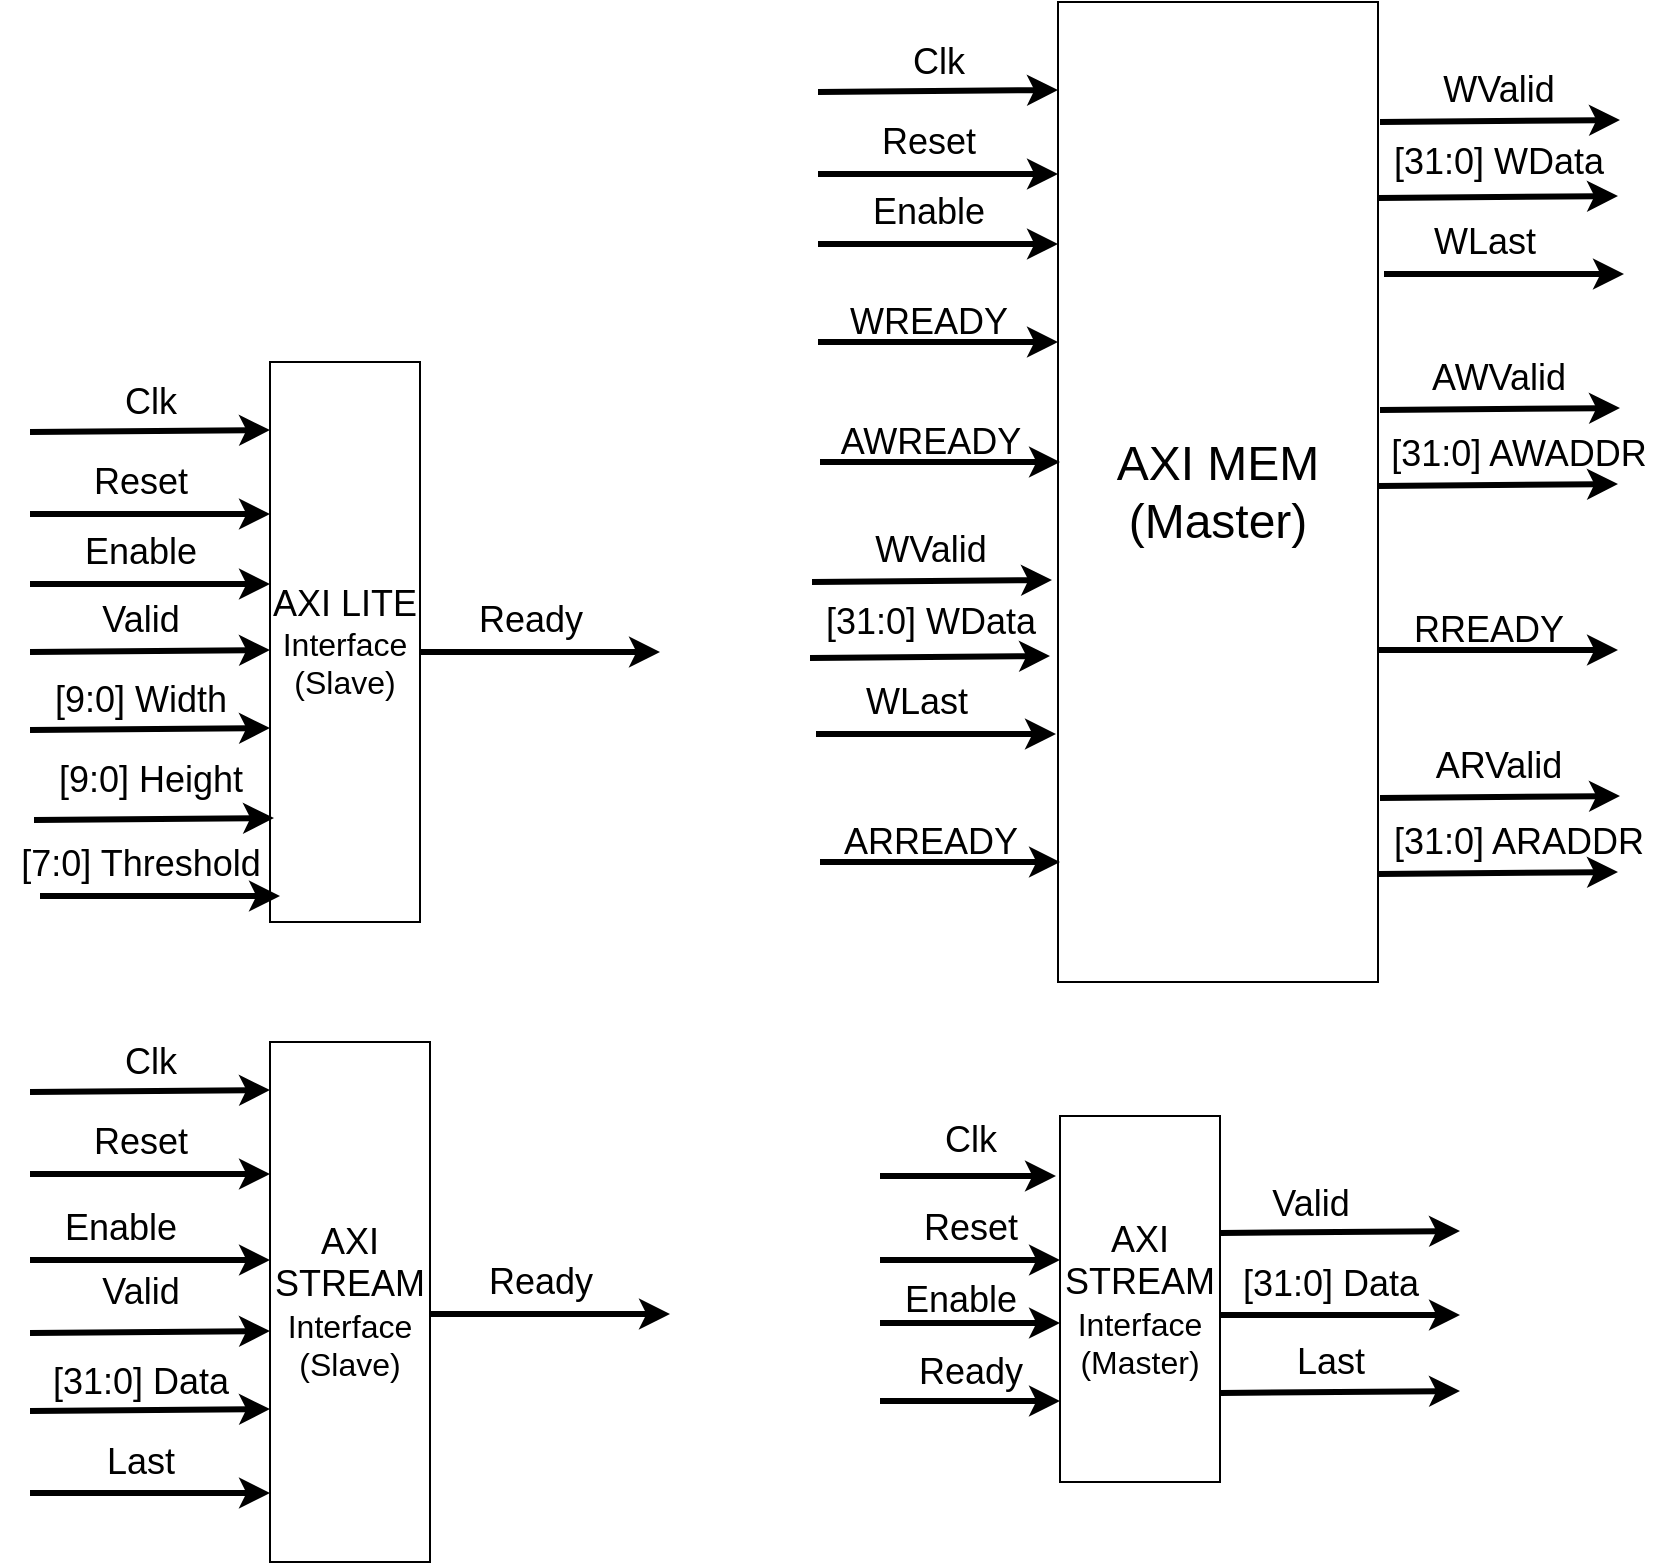 <mxfile version="26.2.14">
  <diagram name="Page-1" id="OkErCemOwEuDAzPWgcps">
    <mxGraphModel dx="946" dy="1755" grid="1" gridSize="10" guides="1" tooltips="1" connect="1" arrows="1" fold="1" page="1" pageScale="1" pageWidth="827" pageHeight="1169" math="0" shadow="0">
      <root>
        <mxCell id="0" />
        <mxCell id="1" parent="0" />
        <mxCell id="W14jXyaXf3J3MWAlNBi8-1" value="&lt;font style=&quot;font-size: 18px;&quot;&gt;AXI STREAM&lt;/font&gt;&lt;div&gt;&lt;font size=&quot;3&quot;&gt;Interface&lt;/font&gt;&lt;/div&gt;&lt;div&gt;&lt;font size=&quot;3&quot;&gt;(Slave)&lt;/font&gt;&lt;/div&gt;" style="rounded=0;whiteSpace=wrap;html=1;" parent="1" vertex="1">
          <mxGeometry x="185" y="120" width="80" height="260" as="geometry" />
        </mxCell>
        <mxCell id="W14jXyaXf3J3MWAlNBi8-2" value="&lt;font style=&quot;font-size: 18px;&quot;&gt;AXI LITE&lt;/font&gt;&lt;div&gt;&lt;font size=&quot;3&quot;&gt;Interface&lt;/font&gt;&lt;/div&gt;&lt;div&gt;&lt;font size=&quot;3&quot;&gt;(Slave)&lt;/font&gt;&lt;/div&gt;" style="whiteSpace=wrap;html=1;" parent="1" vertex="1">
          <mxGeometry x="185" y="-220" width="75" height="280" as="geometry" />
        </mxCell>
        <mxCell id="W14jXyaXf3J3MWAlNBi8-3" value="&lt;font style=&quot;font-size: 24px;&quot;&gt;AXI MEM (Master)&lt;/font&gt;" style="whiteSpace=wrap;html=1;" parent="1" vertex="1">
          <mxGeometry x="579" y="-400" width="160" height="490" as="geometry" />
        </mxCell>
        <mxCell id="W14jXyaXf3J3MWAlNBi8-4" value="&lt;font style=&quot;font-size: 18px;&quot;&gt;AXI STREAM&lt;/font&gt;&lt;div&gt;&lt;font size=&quot;3&quot;&gt;Interface&lt;/font&gt;&lt;/div&gt;&lt;div&gt;&lt;font size=&quot;3&quot;&gt;(Master)&lt;/font&gt;&lt;/div&gt;" style="rounded=0;whiteSpace=wrap;html=1;" parent="1" vertex="1">
          <mxGeometry x="580" y="157" width="80" height="183" as="geometry" />
        </mxCell>
        <mxCell id="W14jXyaXf3J3MWAlNBi8-5" value="" style="endArrow=classic;html=1;rounded=0;strokeWidth=3;" parent="1" edge="1">
          <mxGeometry width="50" height="50" relative="1" as="geometry">
            <mxPoint x="490" y="187" as="sourcePoint" />
            <mxPoint x="578" y="187" as="targetPoint" />
          </mxGeometry>
        </mxCell>
        <mxCell id="W14jXyaXf3J3MWAlNBi8-6" value="&lt;font style=&quot;font-size: 18px;&quot;&gt;Clk&lt;/font&gt;" style="text;html=1;align=center;verticalAlign=middle;resizable=0;points=[];autosize=1;strokeColor=none;fillColor=none;" parent="1" vertex="1">
          <mxGeometry x="510" y="149" width="50" height="40" as="geometry" />
        </mxCell>
        <mxCell id="W14jXyaXf3J3MWAlNBi8-7" value="" style="endArrow=classic;html=1;rounded=0;entryX=0;entryY=0.209;entryDx=0;entryDy=0;entryPerimeter=0;strokeWidth=3;" parent="1" edge="1">
          <mxGeometry width="50" height="50" relative="1" as="geometry">
            <mxPoint x="490" y="260.5" as="sourcePoint" />
            <mxPoint x="580" y="260.5" as="targetPoint" />
          </mxGeometry>
        </mxCell>
        <mxCell id="W14jXyaXf3J3MWAlNBi8-8" value="&lt;font style=&quot;font-size: 18px;&quot;&gt;Reset&lt;/font&gt;" style="text;html=1;align=center;verticalAlign=middle;resizable=0;points=[];autosize=1;strokeColor=none;fillColor=none;" parent="1" vertex="1">
          <mxGeometry x="500" y="193" width="70" height="40" as="geometry" />
        </mxCell>
        <mxCell id="W14jXyaXf3J3MWAlNBi8-9" value="" style="endArrow=classic;html=1;rounded=0;entryX=0;entryY=0.209;entryDx=0;entryDy=0;entryPerimeter=0;strokeWidth=3;" parent="1" edge="1">
          <mxGeometry width="50" height="50" relative="1" as="geometry">
            <mxPoint x="490" y="299.5" as="sourcePoint" />
            <mxPoint x="580" y="299.5" as="targetPoint" />
          </mxGeometry>
        </mxCell>
        <mxCell id="W14jXyaXf3J3MWAlNBi8-10" value="&lt;font style=&quot;font-size: 18px;&quot;&gt;Ready&lt;/font&gt;" style="text;html=1;align=center;verticalAlign=middle;resizable=0;points=[];autosize=1;strokeColor=none;fillColor=none;" parent="1" vertex="1">
          <mxGeometry x="495" y="264.5" width="80" height="40" as="geometry" />
        </mxCell>
        <mxCell id="W14jXyaXf3J3MWAlNBi8-12" value="" style="endArrow=classic;html=1;rounded=0;strokeWidth=3;" parent="1" edge="1">
          <mxGeometry width="50" height="50" relative="1" as="geometry">
            <mxPoint x="660" y="215.5" as="sourcePoint" />
            <mxPoint x="780" y="214.5" as="targetPoint" />
          </mxGeometry>
        </mxCell>
        <mxCell id="W14jXyaXf3J3MWAlNBi8-13" value="&lt;font style=&quot;font-size: 18px;&quot;&gt;Valid&lt;/font&gt;" style="text;html=1;align=center;verticalAlign=middle;resizable=0;points=[];autosize=1;strokeColor=none;fillColor=none;" parent="1" vertex="1">
          <mxGeometry x="675" y="180.5" width="60" height="40" as="geometry" />
        </mxCell>
        <mxCell id="W14jXyaXf3J3MWAlNBi8-14" value="" style="endArrow=classic;html=1;rounded=0;strokeWidth=3;" parent="1" edge="1">
          <mxGeometry width="50" height="50" relative="1" as="geometry">
            <mxPoint x="660" y="256.5" as="sourcePoint" />
            <mxPoint x="780" y="256.5" as="targetPoint" />
          </mxGeometry>
        </mxCell>
        <mxCell id="W14jXyaXf3J3MWAlNBi8-15" value="&lt;font style=&quot;font-size: 18px;&quot;&gt;[31:0] Data&lt;/font&gt;" style="text;html=1;align=center;verticalAlign=middle;resizable=0;points=[];autosize=1;strokeColor=none;fillColor=none;" parent="1" vertex="1">
          <mxGeometry x="660" y="220.5" width="110" height="40" as="geometry" />
        </mxCell>
        <mxCell id="W14jXyaXf3J3MWAlNBi8-16" value="" style="endArrow=classic;html=1;rounded=0;strokeWidth=3;" parent="1" edge="1">
          <mxGeometry width="50" height="50" relative="1" as="geometry">
            <mxPoint x="660" y="295.5" as="sourcePoint" />
            <mxPoint x="780" y="294.5" as="targetPoint" />
          </mxGeometry>
        </mxCell>
        <mxCell id="W14jXyaXf3J3MWAlNBi8-17" value="&lt;font style=&quot;font-size: 18px;&quot;&gt;Last&lt;/font&gt;" style="text;html=1;align=center;verticalAlign=middle;resizable=0;points=[];autosize=1;strokeColor=none;fillColor=none;" parent="1" vertex="1">
          <mxGeometry x="685" y="259.5" width="60" height="40" as="geometry" />
        </mxCell>
        <mxCell id="W14jXyaXf3J3MWAlNBi8-18" value="" style="endArrow=classic;html=1;rounded=0;strokeWidth=3;" parent="1" edge="1">
          <mxGeometry width="50" height="50" relative="1" as="geometry">
            <mxPoint x="65" y="145" as="sourcePoint" />
            <mxPoint x="185" y="144" as="targetPoint" />
          </mxGeometry>
        </mxCell>
        <mxCell id="W14jXyaXf3J3MWAlNBi8-19" value="&lt;font style=&quot;font-size: 18px;&quot;&gt;Clk&lt;/font&gt;" style="text;html=1;align=center;verticalAlign=middle;resizable=0;points=[];autosize=1;strokeColor=none;fillColor=none;" parent="1" vertex="1">
          <mxGeometry x="100" y="110" width="50" height="40" as="geometry" />
        </mxCell>
        <mxCell id="W14jXyaXf3J3MWAlNBi8-20" value="" style="endArrow=classic;html=1;rounded=0;strokeWidth=3;" parent="1" edge="1">
          <mxGeometry width="50" height="50" relative="1" as="geometry">
            <mxPoint x="65" y="186" as="sourcePoint" />
            <mxPoint x="185" y="186" as="targetPoint" />
          </mxGeometry>
        </mxCell>
        <mxCell id="W14jXyaXf3J3MWAlNBi8-21" value="&lt;span style=&quot;font-size: 18px;&quot;&gt;Reset&lt;/span&gt;" style="text;html=1;align=center;verticalAlign=middle;resizable=0;points=[];autosize=1;strokeColor=none;fillColor=none;" parent="1" vertex="1">
          <mxGeometry x="85" y="150" width="70" height="40" as="geometry" />
        </mxCell>
        <mxCell id="W14jXyaXf3J3MWAlNBi8-22" value="" style="endArrow=classic;html=1;rounded=0;strokeWidth=3;" parent="1" edge="1">
          <mxGeometry width="50" height="50" relative="1" as="geometry">
            <mxPoint x="65" y="265.5" as="sourcePoint" />
            <mxPoint x="185" y="264.5" as="targetPoint" />
          </mxGeometry>
        </mxCell>
        <mxCell id="W14jXyaXf3J3MWAlNBi8-23" value="&lt;font style=&quot;font-size: 18px;&quot;&gt;Valid&lt;/font&gt;" style="text;html=1;align=center;verticalAlign=middle;resizable=0;points=[];autosize=1;strokeColor=none;fillColor=none;" parent="1" vertex="1">
          <mxGeometry x="90" y="224.5" width="60" height="40" as="geometry" />
        </mxCell>
        <mxCell id="W14jXyaXf3J3MWAlNBi8-24" value="" style="endArrow=classic;html=1;rounded=0;strokeWidth=3;" parent="1" edge="1">
          <mxGeometry width="50" height="50" relative="1" as="geometry">
            <mxPoint x="65" y="304.5" as="sourcePoint" />
            <mxPoint x="185" y="303.5" as="targetPoint" />
          </mxGeometry>
        </mxCell>
        <mxCell id="W14jXyaXf3J3MWAlNBi8-25" value="&lt;span style=&quot;font-size: 18px;&quot;&gt;[31:0] Data&lt;/span&gt;" style="text;html=1;align=center;verticalAlign=middle;resizable=0;points=[];autosize=1;strokeColor=none;fillColor=none;" parent="1" vertex="1">
          <mxGeometry x="65" y="269.5" width="110" height="40" as="geometry" />
        </mxCell>
        <mxCell id="W14jXyaXf3J3MWAlNBi8-26" value="" style="endArrow=classic;html=1;rounded=0;strokeWidth=3;" parent="1" edge="1">
          <mxGeometry width="50" height="50" relative="1" as="geometry">
            <mxPoint x="65" y="345.5" as="sourcePoint" />
            <mxPoint x="185" y="345.5" as="targetPoint" />
          </mxGeometry>
        </mxCell>
        <mxCell id="W14jXyaXf3J3MWAlNBi8-27" value="&lt;span style=&quot;font-size: 18px;&quot;&gt;Last&lt;/span&gt;" style="text;html=1;align=center;verticalAlign=middle;resizable=0;points=[];autosize=1;strokeColor=none;fillColor=none;" parent="1" vertex="1">
          <mxGeometry x="90" y="309.5" width="60" height="40" as="geometry" />
        </mxCell>
        <mxCell id="W14jXyaXf3J3MWAlNBi8-33" value="" style="endArrow=classic;html=1;rounded=0;strokeWidth=3;" parent="1" edge="1">
          <mxGeometry width="50" height="50" relative="1" as="geometry">
            <mxPoint x="265" y="256" as="sourcePoint" />
            <mxPoint x="385" y="256" as="targetPoint" />
          </mxGeometry>
        </mxCell>
        <mxCell id="W14jXyaXf3J3MWAlNBi8-34" value="&lt;span style=&quot;font-size: 18px;&quot;&gt;Ready&lt;/span&gt;" style="text;html=1;align=center;verticalAlign=middle;resizable=0;points=[];autosize=1;strokeColor=none;fillColor=none;" parent="1" vertex="1">
          <mxGeometry x="280" y="220" width="80" height="40" as="geometry" />
        </mxCell>
        <mxCell id="W14jXyaXf3J3MWAlNBi8-35" value="" style="endArrow=classic;html=1;rounded=0;strokeWidth=3;" parent="1" edge="1">
          <mxGeometry width="50" height="50" relative="1" as="geometry">
            <mxPoint x="65" y="-185" as="sourcePoint" />
            <mxPoint x="185" y="-186" as="targetPoint" />
          </mxGeometry>
        </mxCell>
        <mxCell id="W14jXyaXf3J3MWAlNBi8-36" value="&lt;font style=&quot;font-size: 18px;&quot;&gt;Clk&lt;/font&gt;" style="text;html=1;align=center;verticalAlign=middle;resizable=0;points=[];autosize=1;strokeColor=none;fillColor=none;" parent="1" vertex="1">
          <mxGeometry x="100" y="-220" width="50" height="40" as="geometry" />
        </mxCell>
        <mxCell id="W14jXyaXf3J3MWAlNBi8-37" value="" style="endArrow=classic;html=1;rounded=0;strokeWidth=3;" parent="1" edge="1">
          <mxGeometry width="50" height="50" relative="1" as="geometry">
            <mxPoint x="65" y="-144" as="sourcePoint" />
            <mxPoint x="185" y="-144" as="targetPoint" />
          </mxGeometry>
        </mxCell>
        <mxCell id="W14jXyaXf3J3MWAlNBi8-38" value="&lt;span style=&quot;font-size: 18px;&quot;&gt;Reset&lt;/span&gt;" style="text;html=1;align=center;verticalAlign=middle;resizable=0;points=[];autosize=1;strokeColor=none;fillColor=none;" parent="1" vertex="1">
          <mxGeometry x="85" y="-180" width="70" height="40" as="geometry" />
        </mxCell>
        <mxCell id="W14jXyaXf3J3MWAlNBi8-39" value="" style="endArrow=classic;html=1;rounded=0;strokeWidth=3;" parent="1" edge="1">
          <mxGeometry width="50" height="50" relative="1" as="geometry">
            <mxPoint x="65" y="-75" as="sourcePoint" />
            <mxPoint x="185" y="-76" as="targetPoint" />
          </mxGeometry>
        </mxCell>
        <mxCell id="W14jXyaXf3J3MWAlNBi8-40" value="&lt;font style=&quot;font-size: 18px;&quot;&gt;Valid&lt;/font&gt;" style="text;html=1;align=center;verticalAlign=middle;resizable=0;points=[];autosize=1;strokeColor=none;fillColor=none;" parent="1" vertex="1">
          <mxGeometry x="90" y="-111" width="60" height="40" as="geometry" />
        </mxCell>
        <mxCell id="W14jXyaXf3J3MWAlNBi8-41" value="" style="endArrow=classic;html=1;rounded=0;strokeWidth=3;" parent="1" edge="1">
          <mxGeometry width="50" height="50" relative="1" as="geometry">
            <mxPoint x="65" y="-36" as="sourcePoint" />
            <mxPoint x="185" y="-37" as="targetPoint" />
          </mxGeometry>
        </mxCell>
        <mxCell id="W14jXyaXf3J3MWAlNBi8-42" value="&lt;span style=&quot;font-size: 18px;&quot;&gt;[9:0] Width&lt;/span&gt;" style="text;html=1;align=center;verticalAlign=middle;resizable=0;points=[];autosize=1;strokeColor=none;fillColor=none;" parent="1" vertex="1">
          <mxGeometry x="65" y="-71" width="110" height="40" as="geometry" />
        </mxCell>
        <mxCell id="W14jXyaXf3J3MWAlNBi8-47" value="" style="endArrow=classic;html=1;rounded=0;strokeWidth=3;" parent="1" edge="1">
          <mxGeometry width="50" height="50" relative="1" as="geometry">
            <mxPoint x="260" y="-75" as="sourcePoint" />
            <mxPoint x="380" y="-75" as="targetPoint" />
          </mxGeometry>
        </mxCell>
        <mxCell id="W14jXyaXf3J3MWAlNBi8-48" value="&lt;span style=&quot;font-size: 18px;&quot;&gt;Ready&lt;/span&gt;" style="text;html=1;align=center;verticalAlign=middle;resizable=0;points=[];autosize=1;strokeColor=none;fillColor=none;" parent="1" vertex="1">
          <mxGeometry x="275" y="-111" width="80" height="40" as="geometry" />
        </mxCell>
        <mxCell id="W14jXyaXf3J3MWAlNBi8-49" value="" style="endArrow=classic;html=1;rounded=0;strokeWidth=3;" parent="1" edge="1">
          <mxGeometry width="50" height="50" relative="1" as="geometry">
            <mxPoint x="67" y="9" as="sourcePoint" />
            <mxPoint x="187" y="8" as="targetPoint" />
          </mxGeometry>
        </mxCell>
        <mxCell id="W14jXyaXf3J3MWAlNBi8-50" value="&lt;span style=&quot;font-size: 18px;&quot;&gt;[9:0] Height&lt;/span&gt;" style="text;html=1;align=center;verticalAlign=middle;resizable=0;points=[];autosize=1;strokeColor=none;fillColor=none;" parent="1" vertex="1">
          <mxGeometry x="65" y="-31" width="120" height="40" as="geometry" />
        </mxCell>
        <mxCell id="W14jXyaXf3J3MWAlNBi8-59" value="" style="endArrow=classic;html=1;rounded=0;strokeWidth=3;" parent="1" edge="1">
          <mxGeometry width="50" height="50" relative="1" as="geometry">
            <mxPoint x="70" y="47" as="sourcePoint" />
            <mxPoint x="190" y="47" as="targetPoint" />
          </mxGeometry>
        </mxCell>
        <mxCell id="W14jXyaXf3J3MWAlNBi8-60" value="&lt;span style=&quot;font-size: 18px;&quot;&gt;[7:0] Threshold&lt;/span&gt;" style="text;html=1;align=center;verticalAlign=middle;resizable=0;points=[];autosize=1;strokeColor=none;fillColor=none;" parent="1" vertex="1">
          <mxGeometry x="50" y="11" width="140" height="40" as="geometry" />
        </mxCell>
        <mxCell id="W14jXyaXf3J3MWAlNBi8-61" value="" style="endArrow=classic;html=1;rounded=0;strokeWidth=3;" parent="1" edge="1">
          <mxGeometry width="50" height="50" relative="1" as="geometry">
            <mxPoint x="65" y="-109" as="sourcePoint" />
            <mxPoint x="185" y="-109" as="targetPoint" />
          </mxGeometry>
        </mxCell>
        <mxCell id="W14jXyaXf3J3MWAlNBi8-62" value="&lt;span style=&quot;font-size: 18px;&quot;&gt;Enable&lt;/span&gt;" style="text;html=1;align=center;verticalAlign=middle;resizable=0;points=[];autosize=1;strokeColor=none;fillColor=none;" parent="1" vertex="1">
          <mxGeometry x="80" y="-145" width="80" height="40" as="geometry" />
        </mxCell>
        <mxCell id="W14jXyaXf3J3MWAlNBi8-64" value="" style="endArrow=classic;html=1;rounded=0;entryX=0;entryY=0.209;entryDx=0;entryDy=0;entryPerimeter=0;strokeWidth=3;" parent="1" edge="1">
          <mxGeometry width="50" height="50" relative="1" as="geometry">
            <mxPoint x="490" y="229" as="sourcePoint" />
            <mxPoint x="580" y="229" as="targetPoint" />
          </mxGeometry>
        </mxCell>
        <mxCell id="W14jXyaXf3J3MWAlNBi8-65" value="&lt;span style=&quot;font-size: 18px;&quot;&gt;Enable&lt;/span&gt;" style="text;html=1;align=center;verticalAlign=middle;resizable=0;points=[];autosize=1;strokeColor=none;fillColor=none;" parent="1" vertex="1">
          <mxGeometry x="490" y="228.5" width="80" height="40" as="geometry" />
        </mxCell>
        <mxCell id="W14jXyaXf3J3MWAlNBi8-70" value="" style="endArrow=classic;html=1;rounded=0;strokeWidth=3;" parent="1" edge="1">
          <mxGeometry width="50" height="50" relative="1" as="geometry">
            <mxPoint x="65" y="229" as="sourcePoint" />
            <mxPoint x="185" y="229" as="targetPoint" />
          </mxGeometry>
        </mxCell>
        <mxCell id="W14jXyaXf3J3MWAlNBi8-71" value="&lt;span style=&quot;font-size: 18px;&quot;&gt;Enable&lt;/span&gt;" style="text;html=1;align=center;verticalAlign=middle;resizable=0;points=[];autosize=1;strokeColor=none;fillColor=none;" parent="1" vertex="1">
          <mxGeometry x="70" y="193" width="80" height="40" as="geometry" />
        </mxCell>
        <mxCell id="W14jXyaXf3J3MWAlNBi8-72" value="" style="endArrow=classic;html=1;rounded=0;strokeWidth=3;" parent="1" edge="1">
          <mxGeometry width="50" height="50" relative="1" as="geometry">
            <mxPoint x="459" y="-355" as="sourcePoint" />
            <mxPoint x="579" y="-356" as="targetPoint" />
          </mxGeometry>
        </mxCell>
        <mxCell id="W14jXyaXf3J3MWAlNBi8-73" value="&lt;font style=&quot;font-size: 18px;&quot;&gt;Clk&lt;/font&gt;" style="text;html=1;align=center;verticalAlign=middle;resizable=0;points=[];autosize=1;strokeColor=none;fillColor=none;" parent="1" vertex="1">
          <mxGeometry x="494" y="-390" width="50" height="40" as="geometry" />
        </mxCell>
        <mxCell id="W14jXyaXf3J3MWAlNBi8-74" value="" style="endArrow=classic;html=1;rounded=0;strokeWidth=3;" parent="1" edge="1">
          <mxGeometry width="50" height="50" relative="1" as="geometry">
            <mxPoint x="459" y="-314" as="sourcePoint" />
            <mxPoint x="579" y="-314" as="targetPoint" />
          </mxGeometry>
        </mxCell>
        <mxCell id="W14jXyaXf3J3MWAlNBi8-75" value="&lt;span style=&quot;font-size: 18px;&quot;&gt;Reset&lt;/span&gt;" style="text;html=1;align=center;verticalAlign=middle;resizable=0;points=[];autosize=1;strokeColor=none;fillColor=none;" parent="1" vertex="1">
          <mxGeometry x="479" y="-350" width="70" height="40" as="geometry" />
        </mxCell>
        <mxCell id="W14jXyaXf3J3MWAlNBi8-76" value="" style="endArrow=classic;html=1;rounded=0;strokeWidth=3;" parent="1" edge="1">
          <mxGeometry width="50" height="50" relative="1" as="geometry">
            <mxPoint x="459" y="-279" as="sourcePoint" />
            <mxPoint x="579" y="-279" as="targetPoint" />
          </mxGeometry>
        </mxCell>
        <mxCell id="W14jXyaXf3J3MWAlNBi8-77" value="&lt;span style=&quot;font-size: 18px;&quot;&gt;Enable&lt;/span&gt;" style="text;html=1;align=center;verticalAlign=middle;resizable=0;points=[];autosize=1;strokeColor=none;fillColor=none;" parent="1" vertex="1">
          <mxGeometry x="474" y="-315" width="80" height="40" as="geometry" />
        </mxCell>
        <mxCell id="W14jXyaXf3J3MWAlNBi8-78" value="" style="endArrow=classic;html=1;rounded=0;strokeWidth=3;" parent="1" edge="1">
          <mxGeometry width="50" height="50" relative="1" as="geometry">
            <mxPoint x="740" y="-340" as="sourcePoint" />
            <mxPoint x="860" y="-341" as="targetPoint" />
          </mxGeometry>
        </mxCell>
        <mxCell id="W14jXyaXf3J3MWAlNBi8-79" value="&lt;font style=&quot;font-size: 18px;&quot;&gt;WValid&lt;/font&gt;" style="text;html=1;align=center;verticalAlign=middle;resizable=0;points=[];autosize=1;strokeColor=none;fillColor=none;" parent="1" vertex="1">
          <mxGeometry x="759" y="-376" width="80" height="40" as="geometry" />
        </mxCell>
        <mxCell id="W14jXyaXf3J3MWAlNBi8-82" value="" style="endArrow=classic;html=1;rounded=0;strokeWidth=3;" parent="1" edge="1">
          <mxGeometry width="50" height="50" relative="1" as="geometry">
            <mxPoint x="739" y="-302" as="sourcePoint" />
            <mxPoint x="859" y="-303" as="targetPoint" />
          </mxGeometry>
        </mxCell>
        <mxCell id="W14jXyaXf3J3MWAlNBi8-83" value="&lt;span style=&quot;font-size: 18px;&quot;&gt;[31:0] WData&lt;/span&gt;" style="text;html=1;align=center;verticalAlign=middle;resizable=0;points=[];autosize=1;strokeColor=none;fillColor=none;" parent="1" vertex="1">
          <mxGeometry x="734" y="-340" width="130" height="40" as="geometry" />
        </mxCell>
        <mxCell id="W14jXyaXf3J3MWAlNBi8-84" value="" style="endArrow=classic;html=1;rounded=0;strokeWidth=3;" parent="1" edge="1">
          <mxGeometry width="50" height="50" relative="1" as="geometry">
            <mxPoint x="742" y="-264" as="sourcePoint" />
            <mxPoint x="862" y="-264" as="targetPoint" />
          </mxGeometry>
        </mxCell>
        <mxCell id="W14jXyaXf3J3MWAlNBi8-85" value="&lt;span style=&quot;font-size: 18px;&quot;&gt;WLast&lt;/span&gt;" style="text;html=1;align=center;verticalAlign=middle;resizable=0;points=[];autosize=1;strokeColor=none;fillColor=none;" parent="1" vertex="1">
          <mxGeometry x="757" y="-300" width="70" height="40" as="geometry" />
        </mxCell>
        <mxCell id="W14jXyaXf3J3MWAlNBi8-87" value="" style="endArrow=classic;html=1;rounded=0;strokeWidth=3;" parent="1" edge="1">
          <mxGeometry width="50" height="50" relative="1" as="geometry">
            <mxPoint x="459" y="-230" as="sourcePoint" />
            <mxPoint x="579" y="-230" as="targetPoint" />
          </mxGeometry>
        </mxCell>
        <mxCell id="W14jXyaXf3J3MWAlNBi8-88" value="&lt;span style=&quot;font-size: 18px;&quot;&gt;WREADY&lt;/span&gt;" style="text;html=1;align=center;verticalAlign=middle;resizable=0;points=[];autosize=1;strokeColor=none;fillColor=none;" parent="1" vertex="1">
          <mxGeometry x="464" y="-260" width="100" height="40" as="geometry" />
        </mxCell>
        <mxCell id="W14jXyaXf3J3MWAlNBi8-89" value="" style="endArrow=classic;html=1;rounded=0;strokeWidth=3;" parent="1" edge="1">
          <mxGeometry width="50" height="50" relative="1" as="geometry">
            <mxPoint x="460" y="-170" as="sourcePoint" />
            <mxPoint x="580" y="-170" as="targetPoint" />
          </mxGeometry>
        </mxCell>
        <mxCell id="W14jXyaXf3J3MWAlNBi8-90" value="&lt;span style=&quot;font-size: 18px;&quot;&gt;AWREADY&lt;/span&gt;" style="text;html=1;align=center;verticalAlign=middle;resizable=0;points=[];autosize=1;strokeColor=none;fillColor=none;" parent="1" vertex="1">
          <mxGeometry x="460" y="-200" width="110" height="40" as="geometry" />
        </mxCell>
        <mxCell id="W14jXyaXf3J3MWAlNBi8-91" value="" style="endArrow=classic;html=1;rounded=0;strokeWidth=3;" parent="1" edge="1">
          <mxGeometry width="50" height="50" relative="1" as="geometry">
            <mxPoint x="740" y="-196" as="sourcePoint" />
            <mxPoint x="860" y="-197" as="targetPoint" />
          </mxGeometry>
        </mxCell>
        <mxCell id="W14jXyaXf3J3MWAlNBi8-92" value="&lt;font style=&quot;font-size: 18px;&quot;&gt;AWValid&lt;/font&gt;" style="text;html=1;align=center;verticalAlign=middle;resizable=0;points=[];autosize=1;strokeColor=none;fillColor=none;" parent="1" vertex="1">
          <mxGeometry x="754" y="-232" width="90" height="40" as="geometry" />
        </mxCell>
        <mxCell id="W14jXyaXf3J3MWAlNBi8-93" value="" style="endArrow=classic;html=1;rounded=0;strokeWidth=3;" parent="1" edge="1">
          <mxGeometry width="50" height="50" relative="1" as="geometry">
            <mxPoint x="739" y="-158" as="sourcePoint" />
            <mxPoint x="859" y="-159" as="targetPoint" />
          </mxGeometry>
        </mxCell>
        <mxCell id="W14jXyaXf3J3MWAlNBi8-94" value="&lt;span style=&quot;font-size: 18px;&quot;&gt;[31:0] AWADDR&lt;/span&gt;" style="text;html=1;align=center;verticalAlign=middle;resizable=0;points=[];autosize=1;strokeColor=none;fillColor=none;" parent="1" vertex="1">
          <mxGeometry x="734" y="-194" width="150" height="40" as="geometry" />
        </mxCell>
        <mxCell id="W14jXyaXf3J3MWAlNBi8-97" value="" style="endArrow=classic;html=1;rounded=0;strokeWidth=3;" parent="1" edge="1">
          <mxGeometry width="50" height="50" relative="1" as="geometry">
            <mxPoint x="460" y="30" as="sourcePoint" />
            <mxPoint x="580" y="30" as="targetPoint" />
          </mxGeometry>
        </mxCell>
        <mxCell id="W14jXyaXf3J3MWAlNBi8-98" value="&lt;span style=&quot;font-size: 18px;&quot;&gt;ARREADY&lt;/span&gt;" style="text;html=1;align=center;verticalAlign=middle;resizable=0;points=[];autosize=1;strokeColor=none;fillColor=none;" parent="1" vertex="1">
          <mxGeometry x="460" width="110" height="40" as="geometry" />
        </mxCell>
        <mxCell id="W14jXyaXf3J3MWAlNBi8-99" value="" style="endArrow=classic;html=1;rounded=0;strokeWidth=3;" parent="1" edge="1">
          <mxGeometry width="50" height="50" relative="1" as="geometry">
            <mxPoint x="739" y="-76" as="sourcePoint" />
            <mxPoint x="859" y="-76" as="targetPoint" />
          </mxGeometry>
        </mxCell>
        <mxCell id="W14jXyaXf3J3MWAlNBi8-100" value="&lt;span style=&quot;font-size: 18px;&quot;&gt;RREADY&lt;/span&gt;" style="text;html=1;align=center;verticalAlign=middle;resizable=0;points=[];autosize=1;strokeColor=none;fillColor=none;" parent="1" vertex="1">
          <mxGeometry x="744" y="-106" width="100" height="40" as="geometry" />
        </mxCell>
        <mxCell id="W14jXyaXf3J3MWAlNBi8-101" value="" style="endArrow=classic;html=1;rounded=0;strokeWidth=3;" parent="1" edge="1">
          <mxGeometry width="50" height="50" relative="1" as="geometry">
            <mxPoint x="456" y="-110" as="sourcePoint" />
            <mxPoint x="576" y="-111" as="targetPoint" />
          </mxGeometry>
        </mxCell>
        <mxCell id="W14jXyaXf3J3MWAlNBi8-102" value="&lt;font style=&quot;font-size: 18px;&quot;&gt;WValid&lt;/font&gt;" style="text;html=1;align=center;verticalAlign=middle;resizable=0;points=[];autosize=1;strokeColor=none;fillColor=none;" parent="1" vertex="1">
          <mxGeometry x="475" y="-146" width="80" height="40" as="geometry" />
        </mxCell>
        <mxCell id="W14jXyaXf3J3MWAlNBi8-103" value="" style="endArrow=classic;html=1;rounded=0;strokeWidth=3;" parent="1" edge="1">
          <mxGeometry width="50" height="50" relative="1" as="geometry">
            <mxPoint x="455" y="-72" as="sourcePoint" />
            <mxPoint x="575" y="-73" as="targetPoint" />
          </mxGeometry>
        </mxCell>
        <mxCell id="W14jXyaXf3J3MWAlNBi8-104" value="&lt;span style=&quot;font-size: 18px;&quot;&gt;[31:0] WData&lt;/span&gt;" style="text;html=1;align=center;verticalAlign=middle;resizable=0;points=[];autosize=1;strokeColor=none;fillColor=none;" parent="1" vertex="1">
          <mxGeometry x="450" y="-110" width="130" height="40" as="geometry" />
        </mxCell>
        <mxCell id="W14jXyaXf3J3MWAlNBi8-105" value="" style="endArrow=classic;html=1;rounded=0;strokeWidth=3;" parent="1" edge="1">
          <mxGeometry width="50" height="50" relative="1" as="geometry">
            <mxPoint x="458" y="-34" as="sourcePoint" />
            <mxPoint x="578" y="-34" as="targetPoint" />
          </mxGeometry>
        </mxCell>
        <mxCell id="W14jXyaXf3J3MWAlNBi8-106" value="&lt;span style=&quot;font-size: 18px;&quot;&gt;WLast&lt;/span&gt;" style="text;html=1;align=center;verticalAlign=middle;resizable=0;points=[];autosize=1;strokeColor=none;fillColor=none;" parent="1" vertex="1">
          <mxGeometry x="473" y="-70" width="70" height="40" as="geometry" />
        </mxCell>
        <mxCell id="W14jXyaXf3J3MWAlNBi8-107" value="" style="endArrow=classic;html=1;rounded=0;strokeWidth=3;" parent="1" edge="1">
          <mxGeometry width="50" height="50" relative="1" as="geometry">
            <mxPoint x="740" y="-2" as="sourcePoint" />
            <mxPoint x="860" y="-3" as="targetPoint" />
          </mxGeometry>
        </mxCell>
        <mxCell id="W14jXyaXf3J3MWAlNBi8-108" value="&lt;font style=&quot;font-size: 18px;&quot;&gt;ARValid&lt;/font&gt;" style="text;html=1;align=center;verticalAlign=middle;resizable=0;points=[];autosize=1;strokeColor=none;fillColor=none;" parent="1" vertex="1">
          <mxGeometry x="754" y="-38" width="90" height="40" as="geometry" />
        </mxCell>
        <mxCell id="W14jXyaXf3J3MWAlNBi8-109" value="" style="endArrow=classic;html=1;rounded=0;strokeWidth=3;" parent="1" edge="1">
          <mxGeometry width="50" height="50" relative="1" as="geometry">
            <mxPoint x="739" y="36" as="sourcePoint" />
            <mxPoint x="859" y="35" as="targetPoint" />
          </mxGeometry>
        </mxCell>
        <mxCell id="W14jXyaXf3J3MWAlNBi8-110" value="&lt;span style=&quot;font-size: 18px;&quot;&gt;[31:0] ARADDR&lt;/span&gt;" style="text;html=1;align=center;verticalAlign=middle;resizable=0;points=[];autosize=1;strokeColor=none;fillColor=none;" parent="1" vertex="1">
          <mxGeometry x="734" width="150" height="40" as="geometry" />
        </mxCell>
      </root>
    </mxGraphModel>
  </diagram>
</mxfile>
